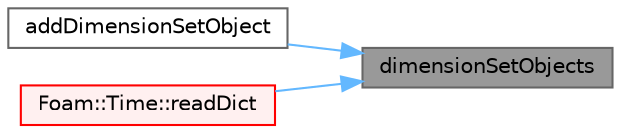 digraph "dimensionSetObjects"
{
 // LATEX_PDF_SIZE
  bgcolor="transparent";
  edge [fontname=Helvetica,fontsize=10,labelfontname=Helvetica,labelfontsize=10];
  node [fontname=Helvetica,fontsize=10,shape=box,height=0.2,width=0.4];
  rankdir="RL";
  Node1 [id="Node000001",label="dimensionSetObjects",height=0.2,width=0.4,color="gray40", fillcolor="grey60", style="filled", fontcolor="black",tooltip=" "];
  Node1 -> Node2 [id="edge1_Node000001_Node000002",dir="back",color="steelblue1",style="solid",tooltip=" "];
  Node2 [id="Node000002",label="addDimensionSetObject",height=0.2,width=0.4,color="grey40", fillcolor="white", style="filled",URL="$namespaceFoam_1_1debug.html#adb0730a701b776bca83bf4dd31461c65",tooltip=" "];
  Node1 -> Node3 [id="edge2_Node000001_Node000003",dir="back",color="steelblue1",style="solid",tooltip=" "];
  Node3 [id="Node000003",label="Foam::Time::readDict",height=0.2,width=0.4,color="red", fillcolor="#FFF0F0", style="filled",URL="$classFoam_1_1Time.html#a09f8bbb748b599cf713fa2e07ec7e0b4",tooltip=" "];
}
